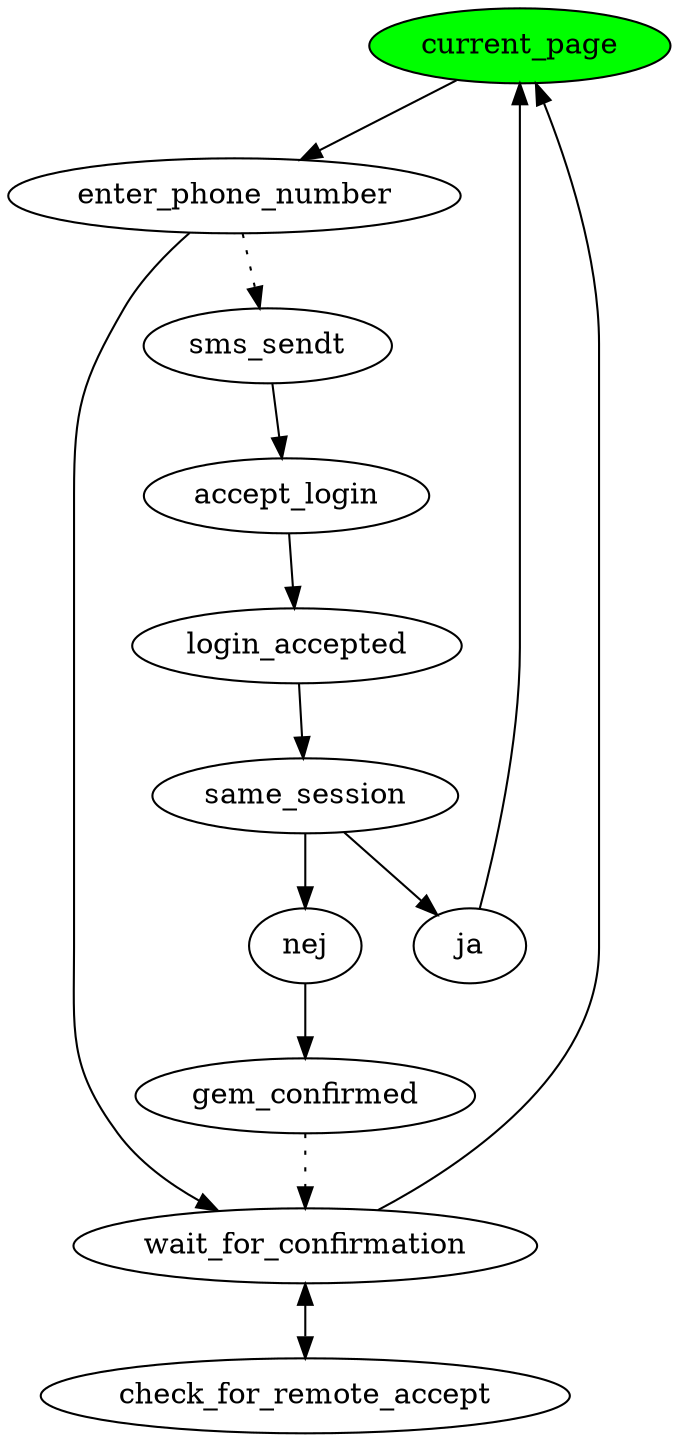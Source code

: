 digraph xxx {
  current_page [ style=filled fillcolor=green ];
  current_page ->
        enter_phone_number ->
              wait_for_confirmation ->
                    current_page;
/////////////////////////////////////////////////////////////////////////////////////
        enter_phone_number ->                                                   /////
              sms_sendt [ style= dotted ];                                      /////
/////////////////////////////////////////////////////////////////////////////////////
              wait_for_confirmation ->                                          /////
                    check_for_remote_accept [ dir=both ];                       /////
/////////////////////////////////////////////////////////////////////////////////////
  sms_sendt ->
        accept_login ->
              login_accepted->
                    same_session;
                    same_session -> {ja,nej};
                          ja ->
                                current_page;
                          nej ->
                                gem_confirmed;
/////////////////////////////////////////////////////////////////////////////////////
                                gem_confirmed ->                                /////
                                      wait_for_confirmation [ style=dotted ];   /////
/////////////////////////////////////////////////////////////////////////////////////
}
